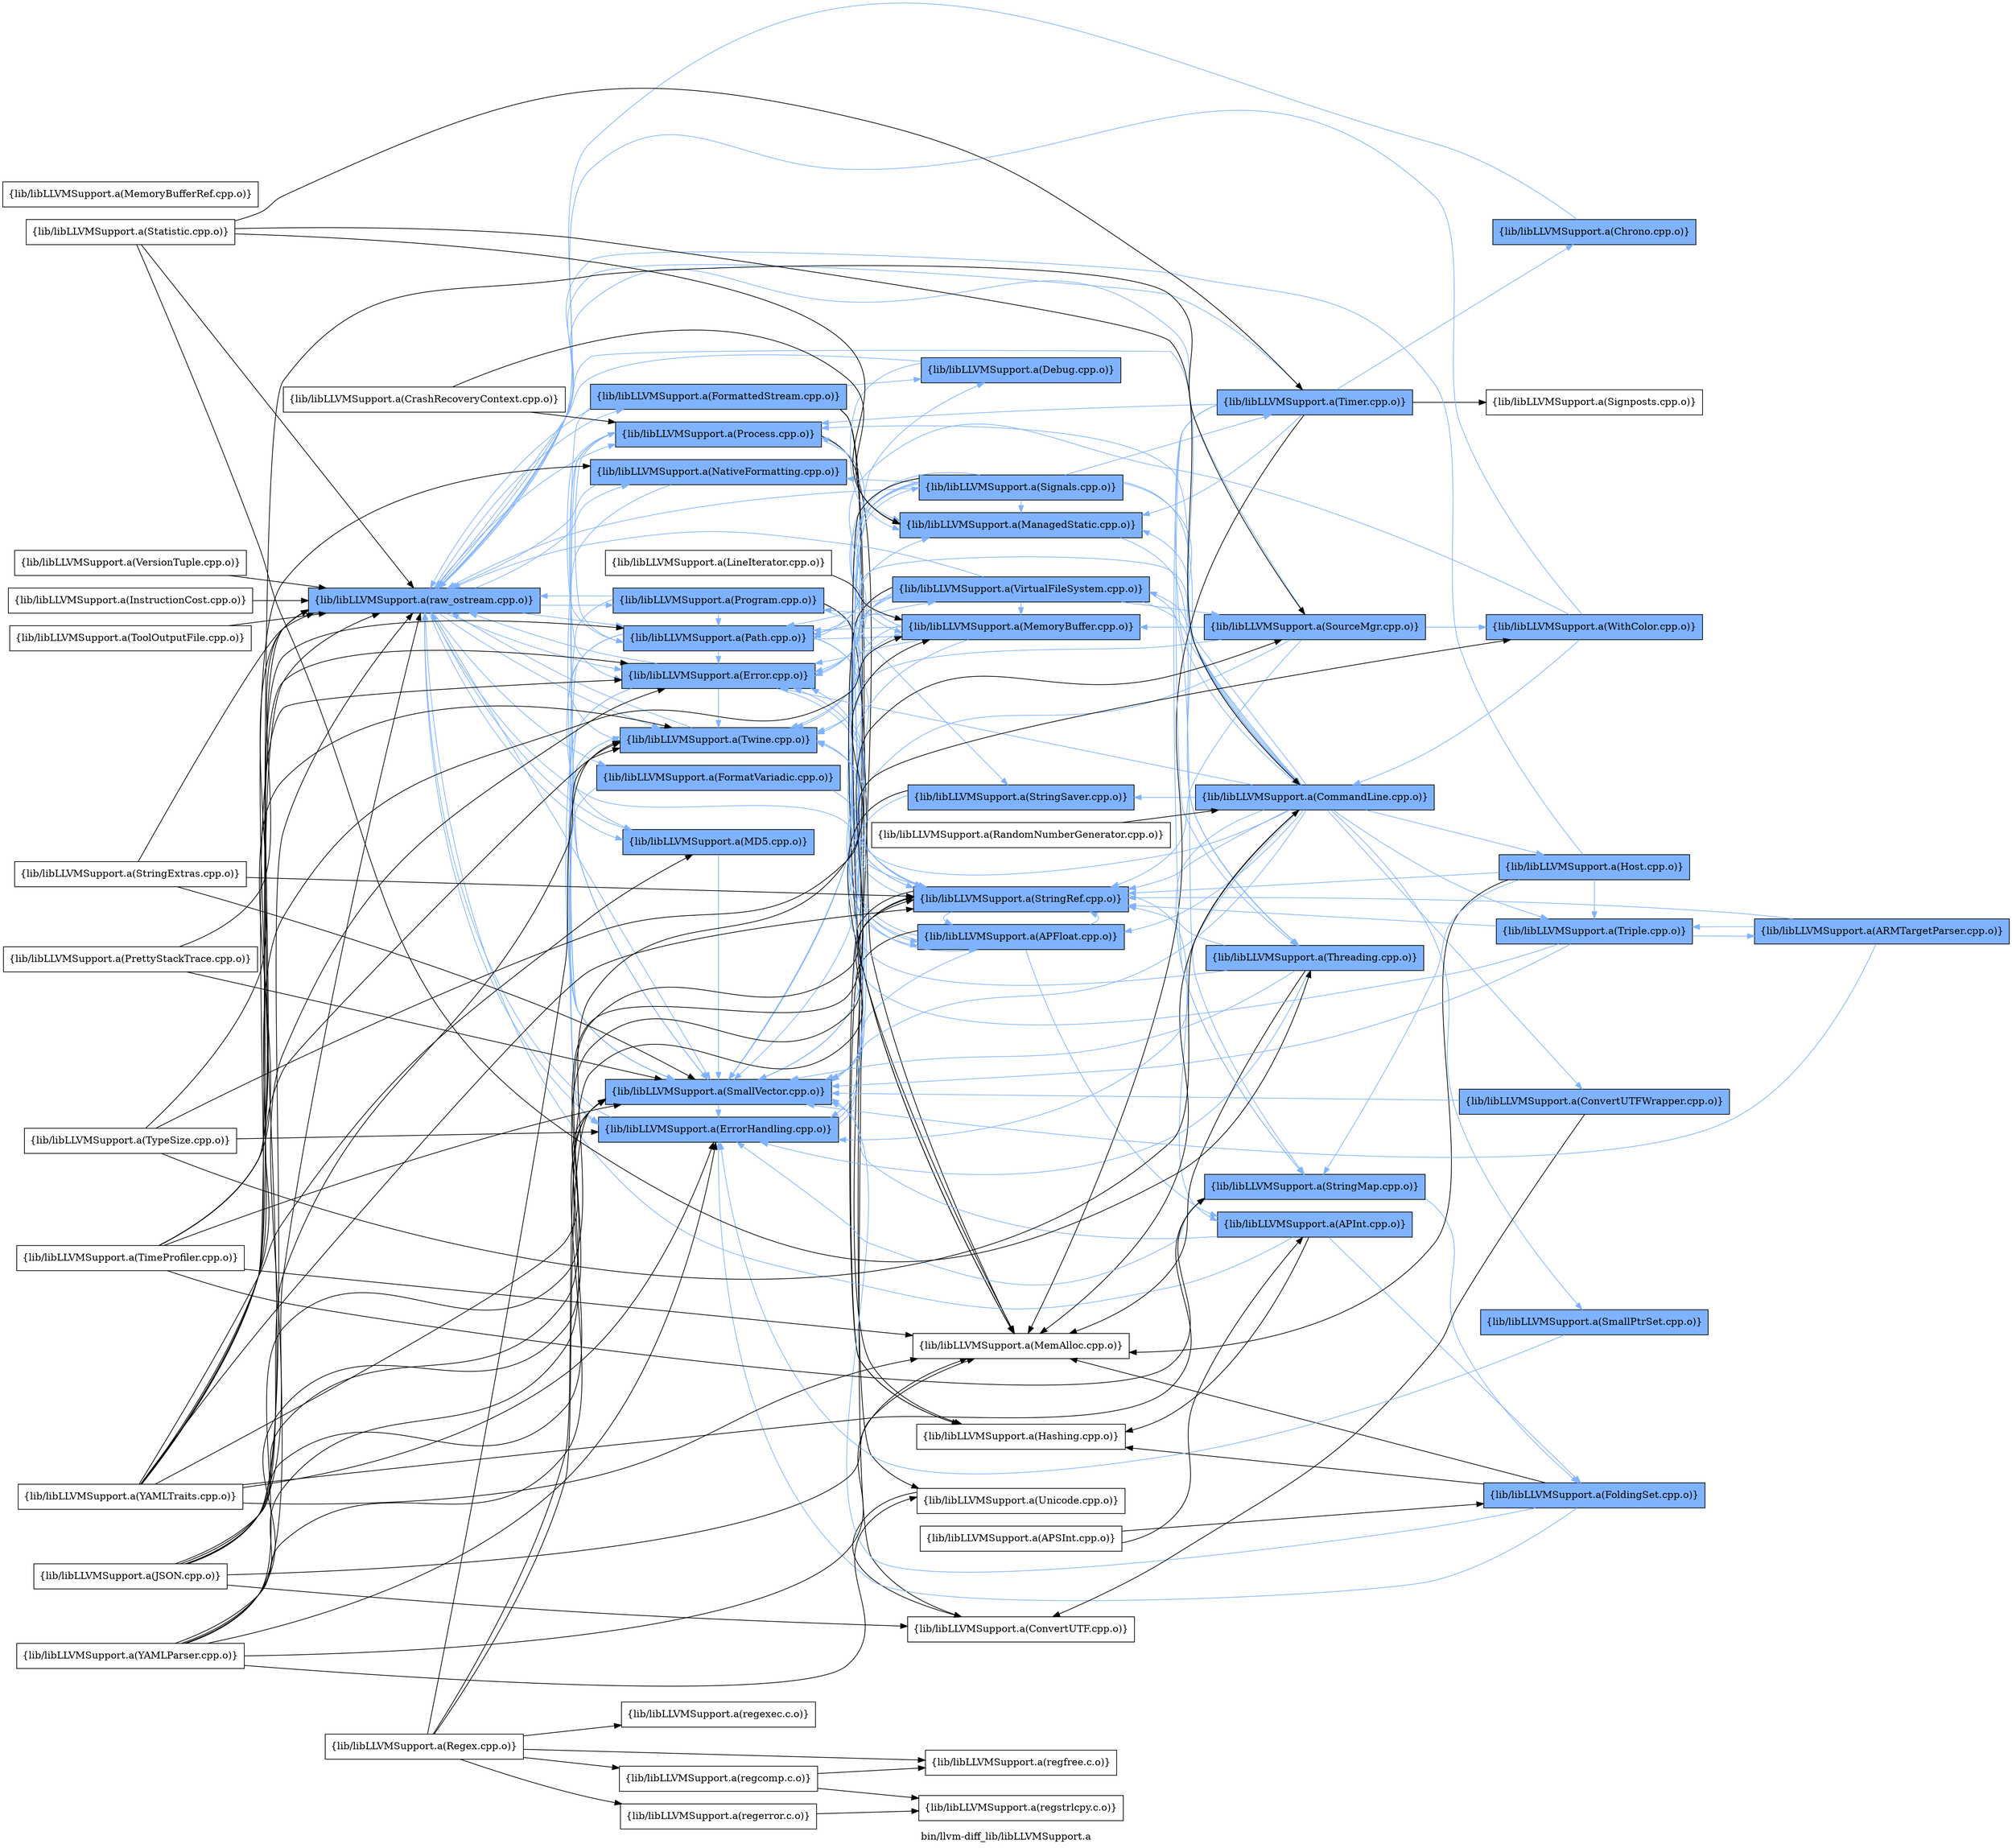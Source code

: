 digraph "bin/llvm-diff_lib/libLLVMSupport.a" {
	label="bin/llvm-diff_lib/libLLVMSupport.a";
	rankdir=LR;
	{ rank=same; Node0x5591b7a3f498;  }
	{ rank=same; Node0x5591b7a3e728; Node0x5591b7a3e138; Node0x5591b7a3cce8; Node0x5591b7a3f588; Node0x5591b7a3e688; Node0x5591b7a3e1d8; Node0x5591b7a3edb8; Node0x5591b7a3fa38; Node0x5591b7a3d148; Node0x5591b7a3df08; Node0x5591b7a3f3a8;  }
	{ rank=same; Node0x5591b7a3b208; Node0x5591b7a3b7a8; Node0x5591b7a3f9e8; Node0x5591b7a3ca68; Node0x5591b7a3c0b8; Node0x5591b7a3b1b8; Node0x5591b7a3cfb8; Node0x5591b7a3d968; Node0x5591b7a3d558; Node0x5591b7a3c928; Node0x5591b7a3b028; Node0x5591b7a3d828;  }
	{ rank=same; Node0x5591b7a3f308; Node0x5591b7a3ed18; Node0x5591b7a3ce78; Node0x5591b7a3daa8; Node0x5591b7a3c298; Node0x5591b7a3bbb8;  }
	{ rank=same; Node0x5591b7a3d508; Node0x5591b7a3dc88; Node0x5591b7a3e818; Node0x5591b7a3b5c8; Node0x5591b7a3f858; Node0x5591b7a3ea98; Node0x5591b7a3eb88; Node0x5591b7a3ebd8;  }
	{ rank=same; Node0x5591b7a3f498;  }
	{ rank=same; Node0x5591b7a3e728; Node0x5591b7a3e138; Node0x5591b7a3cce8; Node0x5591b7a3f588; Node0x5591b7a3e688; Node0x5591b7a3e1d8; Node0x5591b7a3edb8; Node0x5591b7a3fa38; Node0x5591b7a3d148; Node0x5591b7a3df08; Node0x5591b7a3f3a8;  }
	{ rank=same; Node0x5591b7a3b208; Node0x5591b7a3b7a8; Node0x5591b7a3f9e8; Node0x5591b7a3ca68; Node0x5591b7a3c0b8; Node0x5591b7a3b1b8; Node0x5591b7a3cfb8; Node0x5591b7a3d968; Node0x5591b7a3d558; Node0x5591b7a3c928; Node0x5591b7a3b028; Node0x5591b7a3d828;  }
	{ rank=same; Node0x5591b7a3f308; Node0x5591b7a3ed18; Node0x5591b7a3ce78; Node0x5591b7a3daa8; Node0x5591b7a3c298; Node0x5591b7a3bbb8;  }
	{ rank=same; Node0x5591b7a3d508; Node0x5591b7a3dc88; Node0x5591b7a3e818; Node0x5591b7a3b5c8; Node0x5591b7a3f858; Node0x5591b7a3ea98; Node0x5591b7a3eb88; Node0x5591b7a3ebd8;  }

	Node0x5591b7a3f498 [shape=record,shape=box,group=1,style=filled,fillcolor="0.600000 0.5 1",label="{lib/libLLVMSupport.a(raw_ostream.cpp.o)}"];
	Node0x5591b7a3f498 -> Node0x5591b7a3e728[color="0.600000 0.5 1"];
	Node0x5591b7a3f498 -> Node0x5591b7a3e138[color="0.600000 0.5 1"];
	Node0x5591b7a3f498 -> Node0x5591b7a3cce8[color="0.600000 0.5 1"];
	Node0x5591b7a3f498 -> Node0x5591b7a3f588[color="0.600000 0.5 1"];
	Node0x5591b7a3f498 -> Node0x5591b7a3e688[color="0.600000 0.5 1"];
	Node0x5591b7a3f498 -> Node0x5591b7a3e1d8[color="0.600000 0.5 1"];
	Node0x5591b7a3f498 -> Node0x5591b7a3edb8[color="0.600000 0.5 1"];
	Node0x5591b7a3f498 -> Node0x5591b7a3fa38[color="0.600000 0.5 1"];
	Node0x5591b7a3f498 -> Node0x5591b7a3d148[color="0.600000 0.5 1"];
	Node0x5591b7a3f498 -> Node0x5591b7a3df08[color="0.600000 0.5 1"];
	Node0x5591b7a3f498 -> Node0x5591b7a3f3a8[color="0.600000 0.5 1"];
	Node0x5591b7a3ed18 [shape=record,shape=box,group=1,style=filled,fillcolor="0.600000 0.5 1",label="{lib/libLLVMSupport.a(CommandLine.cpp.o)}"];
	Node0x5591b7a3ed18 -> Node0x5591b7a3f498[color="0.600000 0.5 1"];
	Node0x5591b7a3ed18 -> Node0x5591b7a3dc88[color="0.600000 0.5 1"];
	Node0x5591b7a3ed18 -> Node0x5591b7a3e728[color="0.600000 0.5 1"];
	Node0x5591b7a3ed18 -> Node0x5591b7a3e138[color="0.600000 0.5 1"];
	Node0x5591b7a3ed18 -> Node0x5591b7a3b208[color="0.600000 0.5 1"];
	Node0x5591b7a3ed18 -> Node0x5591b7a3e818[color="0.600000 0.5 1"];
	Node0x5591b7a3ed18 -> Node0x5591b7a3cce8[color="0.600000 0.5 1"];
	Node0x5591b7a3ed18 -> Node0x5591b7a3f588[color="0.600000 0.5 1"];
	Node0x5591b7a3ed18 -> Node0x5591b7a3b1b8[color="0.600000 0.5 1"];
	Node0x5591b7a3ed18 -> Node0x5591b7a3b028;
	Node0x5591b7a3ed18 -> Node0x5591b7a3b5c8[color="0.600000 0.5 1"];
	Node0x5591b7a3ed18 -> Node0x5591b7a3d148[color="0.600000 0.5 1"];
	Node0x5591b7a3ed18 -> Node0x5591b7a3daa8[color="0.600000 0.5 1"];
	Node0x5591b7a3ed18 -> Node0x5591b7a3d828[color="0.600000 0.5 1"];
	Node0x5591b7a3ed18 -> Node0x5591b7a3f9e8[color="0.600000 0.5 1"];
	Node0x5591b7a3ed18 -> Node0x5591b7a3f858[color="0.600000 0.5 1"];
	Node0x5591b7a3ed18 -> Node0x5591b7a3df08[color="0.600000 0.5 1"];
	Node0x5591b7a3ed18 -> Node0x5591b7a3ca68[color="0.600000 0.5 1"];
	Node0x5591b7a3b028 [shape=record,shape=box,group=0,label="{lib/libLLVMSupport.a(MemAlloc.cpp.o)}"];
	Node0x5591b7a3ce78 [shape=record,shape=box,group=1,style=filled,fillcolor="0.600000 0.5 1",label="{lib/libLLVMSupport.a(SourceMgr.cpp.o)}"];
	Node0x5591b7a3ce78 -> Node0x5591b7a3ea98[color="0.600000 0.5 1"];
	Node0x5591b7a3ce78 -> Node0x5591b7a3f498[color="0.600000 0.5 1"];
	Node0x5591b7a3ce78 -> Node0x5591b7a3b7a8[color="0.600000 0.5 1"];
	Node0x5591b7a3ce78 -> Node0x5591b7a3d148[color="0.600000 0.5 1"];
	Node0x5591b7a3ce78 -> Node0x5591b7a3f9e8[color="0.600000 0.5 1"];
	Node0x5591b7a3ce78 -> Node0x5591b7a3df08[color="0.600000 0.5 1"];
	Node0x5591b7a3cfb8 [shape=record,shape=box,group=1,style=filled,fillcolor="0.600000 0.5 1",label="{lib/libLLVMSupport.a(Debug.cpp.o)}"];
	Node0x5591b7a3cfb8 -> Node0x5591b7a3f498[color="0.600000 0.5 1"];
	Node0x5591b7a3cfb8 -> Node0x5591b7a3b1b8[color="0.600000 0.5 1"];
	Node0x5591b7a3d148 [shape=record,shape=box,group=1,style=filled,fillcolor="0.600000 0.5 1",label="{lib/libLLVMSupport.a(SmallVector.cpp.o)}"];
	Node0x5591b7a3d148 -> Node0x5591b7a3f588[color="0.600000 0.5 1"];
	Node0x5591b7a3daa8 [shape=record,shape=box,group=1,style=filled,fillcolor="0.600000 0.5 1",label="{lib/libLLVMSupport.a(StringMap.cpp.o)}"];
	Node0x5591b7a3daa8 -> Node0x5591b7a3f588[color="0.600000 0.5 1"];
	Node0x5591b7a3daa8 -> Node0x5591b7a3d508[color="0.600000 0.5 1"];
	Node0x5591b7a3df08 [shape=record,shape=box,group=1,style=filled,fillcolor="0.600000 0.5 1",label="{lib/libLLVMSupport.a(Twine.cpp.o)}"];
	Node0x5591b7a3df08 -> Node0x5591b7a3f498[color="0.600000 0.5 1"];
	Node0x5591b7a3df08 -> Node0x5591b7a3d148[color="0.600000 0.5 1"];
	Node0x5591b7a3b208 [shape=record,shape=box,group=1,style=filled,fillcolor="0.600000 0.5 1",label="{lib/libLLVMSupport.a(APFloat.cpp.o)}"];
	Node0x5591b7a3b208 -> Node0x5591b7a3f498[color="0.600000 0.5 1"];
	Node0x5591b7a3b208 -> Node0x5591b7a3f308[color="0.600000 0.5 1"];
	Node0x5591b7a3b208 -> Node0x5591b7a3cce8[color="0.600000 0.5 1"];
	Node0x5591b7a3b208 -> Node0x5591b7a3c0b8;
	Node0x5591b7a3b208 -> Node0x5591b7a3d148[color="0.600000 0.5 1"];
	Node0x5591b7a3b208 -> Node0x5591b7a3f9e8[color="0.600000 0.5 1"];
	Node0x5591b7a3f308 [shape=record,shape=box,group=1,style=filled,fillcolor="0.600000 0.5 1",label="{lib/libLLVMSupport.a(APInt.cpp.o)}"];
	Node0x5591b7a3f308 -> Node0x5591b7a3f498[color="0.600000 0.5 1"];
	Node0x5591b7a3f308 -> Node0x5591b7a3d508[color="0.600000 0.5 1"];
	Node0x5591b7a3f308 -> Node0x5591b7a3c0b8;
	Node0x5591b7a3f308 -> Node0x5591b7a3d148[color="0.600000 0.5 1"];
	Node0x5591b7a3e688 [shape=record,shape=box,group=1,style=filled,fillcolor="0.600000 0.5 1",label="{lib/libLLVMSupport.a(FormattedStream.cpp.o)}"];
	Node0x5591b7a3e688 -> Node0x5591b7a3f498[color="0.600000 0.5 1"];
	Node0x5591b7a3e688 -> Node0x5591b7a3d558;
	Node0x5591b7a3e688 -> Node0x5591b7a3cfb8[color="0.600000 0.5 1"];
	Node0x5591b7a3e688 -> Node0x5591b7a3d148[color="0.600000 0.5 1"];
	Node0x5591b7a3e688 -> Node0x5591b7a3c928;
	Node0x5591b7a3edb8 [shape=record,shape=box,group=1,style=filled,fillcolor="0.600000 0.5 1",label="{lib/libLLVMSupport.a(MD5.cpp.o)}"];
	Node0x5591b7a3edb8 -> Node0x5591b7a3f498[color="0.600000 0.5 1"];
	Node0x5591b7a3edb8 -> Node0x5591b7a3d148[color="0.600000 0.5 1"];
	Node0x5591b7a3e778 [shape=record,shape=box,group=0,label="{lib/libLLVMSupport.a(StringExtras.cpp.o)}"];
	Node0x5591b7a3e778 -> Node0x5591b7a3f498;
	Node0x5591b7a3e778 -> Node0x5591b7a3d148;
	Node0x5591b7a3e778 -> Node0x5591b7a3f9e8;
	Node0x5591b7a3f9e8 [shape=record,shape=box,group=1,style=filled,fillcolor="0.600000 0.5 1",label="{lib/libLLVMSupport.a(StringRef.cpp.o)}"];
	Node0x5591b7a3f9e8 -> Node0x5591b7a3b208[color="0.600000 0.5 1"];
	Node0x5591b7a3f9e8 -> Node0x5591b7a3f308[color="0.600000 0.5 1"];
	Node0x5591b7a3f9e8 -> Node0x5591b7a3cce8[color="0.600000 0.5 1"];
	Node0x5591b7a3f9e8 -> Node0x5591b7a3c0b8;
	Node0x5591b7a3f9e8 -> Node0x5591b7a3d148[color="0.600000 0.5 1"];
	Node0x5591b7a3d508 [shape=record,shape=box,group=1,style=filled,fillcolor="0.600000 0.5 1",label="{lib/libLLVMSupport.a(FoldingSet.cpp.o)}"];
	Node0x5591b7a3d508 -> Node0x5591b7a3f588[color="0.600000 0.5 1"];
	Node0x5591b7a3d508 -> Node0x5591b7a3c0b8;
	Node0x5591b7a3d508 -> Node0x5591b7a3b028;
	Node0x5591b7a3d508 -> Node0x5591b7a3d148[color="0.600000 0.5 1"];
	Node0x5591b7a3b5c8 [shape=record,shape=box,group=1,style=filled,fillcolor="0.600000 0.5 1",label="{lib/libLLVMSupport.a(SmallPtrSet.cpp.o)}"];
	Node0x5591b7a3b5c8 -> Node0x5591b7a3f588[color="0.600000 0.5 1"];
	Node0x5591b7a3c0b8 [shape=record,shape=box,group=0,label="{lib/libLLVMSupport.a(Hashing.cpp.o)}"];
	Node0x5591b7a3e6d8 [shape=record,shape=box,group=0,label="{lib/libLLVMSupport.a(TypeSize.cpp.o)}"];
	Node0x5591b7a3e6d8 -> Node0x5591b7a3ea98;
	Node0x5591b7a3e6d8 -> Node0x5591b7a3f498;
	Node0x5591b7a3e6d8 -> Node0x5591b7a3ed18;
	Node0x5591b7a3e6d8 -> Node0x5591b7a3f588;
	Node0x5591b7a3cce8 [shape=record,shape=box,group=1,style=filled,fillcolor="0.600000 0.5 1",label="{lib/libLLVMSupport.a(Error.cpp.o)}"];
	Node0x5591b7a3cce8 -> Node0x5591b7a3f498[color="0.600000 0.5 1"];
	Node0x5591b7a3cce8 -> Node0x5591b7a3b208[color="0.600000 0.5 1"];
	Node0x5591b7a3cce8 -> Node0x5591b7a3f588[color="0.600000 0.5 1"];
	Node0x5591b7a3cce8 -> Node0x5591b7a3b1b8[color="0.600000 0.5 1"];
	Node0x5591b7a3cce8 -> Node0x5591b7a3d148[color="0.600000 0.5 1"];
	Node0x5591b7a3cce8 -> Node0x5591b7a3df08[color="0.600000 0.5 1"];
	Node0x5591b7a3f588 [shape=record,shape=box,group=1,style=filled,fillcolor="0.600000 0.5 1",label="{lib/libLLVMSupport.a(ErrorHandling.cpp.o)}"];
	Node0x5591b7a3f588 -> Node0x5591b7a3f498[color="0.600000 0.5 1"];
	Node0x5591b7a3f588 -> Node0x5591b7a3cfb8[color="0.600000 0.5 1"];
	Node0x5591b7a3f588 -> Node0x5591b7a3df08[color="0.600000 0.5 1"];
	Node0x5591b7a3f588 -> Node0x5591b7a3d968[color="0.600000 0.5 1"];
	Node0x5591b7a3d828 [shape=record,shape=box,group=1,style=filled,fillcolor="0.600000 0.5 1",label="{lib/libLLVMSupport.a(StringSaver.cpp.o)}"];
	Node0x5591b7a3d828 -> Node0x5591b7a3b028;
	Node0x5591b7a3d828 -> Node0x5591b7a3d148[color="0.600000 0.5 1"];
	Node0x5591b7a3d828 -> Node0x5591b7a3f9e8[color="0.600000 0.5 1"];
	Node0x5591b7a3f858 [shape=record,shape=box,group=1,style=filled,fillcolor="0.600000 0.5 1",label="{lib/libLLVMSupport.a(Triple.cpp.o)}"];
	Node0x5591b7a3f858 -> Node0x5591b7a3d148[color="0.600000 0.5 1"];
	Node0x5591b7a3f858 -> Node0x5591b7a3f9e8[color="0.600000 0.5 1"];
	Node0x5591b7a3f858 -> Node0x5591b7a3d7d8[color="0.600000 0.5 1"];
	Node0x5591b7a3f858 -> Node0x5591b7a3df08[color="0.600000 0.5 1"];
	Node0x5591b7a3b848 [shape=record,shape=box,group=0,label="{lib/libLLVMSupport.a(Regex.cpp.o)}"];
	Node0x5591b7a3b848 -> Node0x5591b7a3b078;
	Node0x5591b7a3b848 -> Node0x5591b7a3bca8;
	Node0x5591b7a3b848 -> Node0x5591b7a3c978;
	Node0x5591b7a3b848 -> Node0x5591b7a3c158;
	Node0x5591b7a3b848 -> Node0x5591b7a3d148;
	Node0x5591b7a3b848 -> Node0x5591b7a3f9e8;
	Node0x5591b7a3b848 -> Node0x5591b7a3df08;
	Node0x5591b7a3e728 [shape=record,shape=box,group=1,style=filled,fillcolor="0.600000 0.5 1",label="{lib/libLLVMSupport.a(Path.cpp.o)}"];
	Node0x5591b7a3e728 -> Node0x5591b7a3e138[color="0.600000 0.5 1"];
	Node0x5591b7a3e728 -> Node0x5591b7a3b208[color="0.600000 0.5 1"];
	Node0x5591b7a3e728 -> Node0x5591b7a3cce8[color="0.600000 0.5 1"];
	Node0x5591b7a3e728 -> Node0x5591b7a3b7a8[color="0.600000 0.5 1"];
	Node0x5591b7a3e728 -> Node0x5591b7a3edb8[color="0.600000 0.5 1"];
	Node0x5591b7a3e728 -> Node0x5591b7a3d148[color="0.600000 0.5 1"];
	Node0x5591b7a3e728 -> Node0x5591b7a3f9e8[color="0.600000 0.5 1"];
	Node0x5591b7a3e728 -> Node0x5591b7a3df08[color="0.600000 0.5 1"];
	Node0x5591b7a3e728 -> Node0x5591b7a3ca68[color="0.600000 0.5 1"];
	Node0x5591b7a3b1b8 [shape=record,shape=box,group=1,style=filled,fillcolor="0.600000 0.5 1",label="{lib/libLLVMSupport.a(ManagedStatic.cpp.o)}"];
	Node0x5591b7a3b1b8 -> Node0x5591b7a3c298[color="0.600000 0.5 1"];
	Node0x5591b7a3b7a8 [shape=record,shape=box,group=1,style=filled,fillcolor="0.600000 0.5 1",label="{lib/libLLVMSupport.a(MemoryBuffer.cpp.o)}"];
	Node0x5591b7a3b7a8 -> Node0x5591b7a3e728[color="0.600000 0.5 1"];
	Node0x5591b7a3b7a8 -> Node0x5591b7a3e138[color="0.600000 0.5 1"];
	Node0x5591b7a3b7a8 -> Node0x5591b7a3b208[color="0.600000 0.5 1"];
	Node0x5591b7a3b7a8 -> Node0x5591b7a3cce8[color="0.600000 0.5 1"];
	Node0x5591b7a3b7a8 -> Node0x5591b7a3d148[color="0.600000 0.5 1"];
	Node0x5591b7a3b7a8 -> Node0x5591b7a3df08[color="0.600000 0.5 1"];
	Node0x5591b7a3b7a8 -> Node0x5591b7a3f3a8[color="0.600000 0.5 1"];
	Node0x5591b7a3bbb8 [shape=record,shape=box,group=1,style=filled,fillcolor="0.600000 0.5 1",label="{lib/libLLVMSupport.a(Timer.cpp.o)}"];
	Node0x5591b7a3bbb8 -> Node0x5591b7a3f498[color="0.600000 0.5 1"];
	Node0x5591b7a3bbb8 -> Node0x5591b7a3e138[color="0.600000 0.5 1"];
	Node0x5591b7a3bbb8 -> Node0x5591b7a3eb88[color="0.600000 0.5 1"];
	Node0x5591b7a3bbb8 -> Node0x5591b7a3ed18[color="0.600000 0.5 1"];
	Node0x5591b7a3bbb8 -> Node0x5591b7a3b1b8[color="0.600000 0.5 1"];
	Node0x5591b7a3bbb8 -> Node0x5591b7a3b028;
	Node0x5591b7a3bbb8 -> Node0x5591b7a3daa8[color="0.600000 0.5 1"];
	Node0x5591b7a3bbb8 -> Node0x5591b7a3ebd8;
	Node0x5591b7a3bbb8 -> Node0x5591b7a3c298[color="0.600000 0.5 1"];
	Node0x5591b7a3fa38 [shape=record,shape=box,group=1,style=filled,fillcolor="0.600000 0.5 1",label="{lib/libLLVMSupport.a(NativeFormatting.cpp.o)}"];
	Node0x5591b7a3fa38 -> Node0x5591b7a3f498[color="0.600000 0.5 1"];
	Node0x5591b7a3fa38 -> Node0x5591b7a3d148[color="0.600000 0.5 1"];
	Node0x5591b7a3c298 [shape=record,shape=box,group=1,style=filled,fillcolor="0.600000 0.5 1",label="{lib/libLLVMSupport.a(Threading.cpp.o)}"];
	Node0x5591b7a3c298 -> Node0x5591b7a3f588[color="0.600000 0.5 1"];
	Node0x5591b7a3c298 -> Node0x5591b7a3b028;
	Node0x5591b7a3c298 -> Node0x5591b7a3d148[color="0.600000 0.5 1"];
	Node0x5591b7a3c298 -> Node0x5591b7a3f9e8[color="0.600000 0.5 1"];
	Node0x5591b7a3c298 -> Node0x5591b7a3df08[color="0.600000 0.5 1"];
	Node0x5591b7a3eb88 [shape=record,shape=box,group=1,style=filled,fillcolor="0.600000 0.5 1",label="{lib/libLLVMSupport.a(Chrono.cpp.o)}"];
	Node0x5591b7a3eb88 -> Node0x5591b7a3f498[color="0.600000 0.5 1"];
	Node0x5591b7a3dc88 [shape=record,shape=box,group=1,style=filled,fillcolor="0.600000 0.5 1",label="{lib/libLLVMSupport.a(Host.cpp.o)}"];
	Node0x5591b7a3dc88 -> Node0x5591b7a3f498[color="0.600000 0.5 1"];
	Node0x5591b7a3dc88 -> Node0x5591b7a3b028;
	Node0x5591b7a3dc88 -> Node0x5591b7a3daa8[color="0.600000 0.5 1"];
	Node0x5591b7a3dc88 -> Node0x5591b7a3f9e8[color="0.600000 0.5 1"];
	Node0x5591b7a3dc88 -> Node0x5591b7a3f858[color="0.600000 0.5 1"];
	Node0x5591b7a3e138 [shape=record,shape=box,group=1,style=filled,fillcolor="0.600000 0.5 1",label="{lib/libLLVMSupport.a(Process.cpp.o)}"];
	Node0x5591b7a3e138 -> Node0x5591b7a3e728[color="0.600000 0.5 1"];
	Node0x5591b7a3e138 -> Node0x5591b7a3cce8[color="0.600000 0.5 1"];
	Node0x5591b7a3e138 -> Node0x5591b7a3c0b8;
	Node0x5591b7a3e138 -> Node0x5591b7a3b1b8[color="0.600000 0.5 1"];
	Node0x5591b7a3e138 -> Node0x5591b7a3d148[color="0.600000 0.5 1"];
	Node0x5591b7a3e818 [shape=record,shape=box,group=1,style=filled,fillcolor="0.600000 0.5 1",label="{lib/libLLVMSupport.a(ConvertUTFWrapper.cpp.o)}"];
	Node0x5591b7a3e818 -> Node0x5591b7a3d558;
	Node0x5591b7a3e818 -> Node0x5591b7a3d148[color="0.600000 0.5 1"];
	Node0x5591b7a3ca68 [shape=record,shape=box,group=1,style=filled,fillcolor="0.600000 0.5 1",label="{lib/libLLVMSupport.a(VirtualFileSystem.cpp.o)}"];
	Node0x5591b7a3ca68 -> Node0x5591b7a3f498[color="0.600000 0.5 1"];
	Node0x5591b7a3ca68 -> Node0x5591b7a3e728[color="0.600000 0.5 1"];
	Node0x5591b7a3ca68 -> Node0x5591b7a3b208[color="0.600000 0.5 1"];
	Node0x5591b7a3ca68 -> Node0x5591b7a3ed18[color="0.600000 0.5 1"];
	Node0x5591b7a3ca68 -> Node0x5591b7a3cce8[color="0.600000 0.5 1"];
	Node0x5591b7a3ca68 -> Node0x5591b7a3b028;
	Node0x5591b7a3ca68 -> Node0x5591b7a3b7a8[color="0.600000 0.5 1"];
	Node0x5591b7a3ca68 -> Node0x5591b7a3d148[color="0.600000 0.5 1"];
	Node0x5591b7a3ca68 -> Node0x5591b7a3ce78[color="0.600000 0.5 1"];
	Node0x5591b7a3ca68 -> Node0x5591b7a3daa8[color="0.600000 0.5 1"];
	Node0x5591b7a3ca68 -> Node0x5591b7a3f9e8[color="0.600000 0.5 1"];
	Node0x5591b7a3ca68 -> Node0x5591b7a3df08[color="0.600000 0.5 1"];
	Node0x5591b7a3d558 [shape=record,shape=box,group=0,label="{lib/libLLVMSupport.a(ConvertUTF.cpp.o)}"];
	Node0x5591b7a3d968 [shape=record,shape=box,group=1,style=filled,fillcolor="0.600000 0.5 1",label="{lib/libLLVMSupport.a(Signals.cpp.o)}"];
	Node0x5591b7a3d968 -> Node0x5591b7a3f498[color="0.600000 0.5 1"];
	Node0x5591b7a3d968 -> Node0x5591b7a3e728[color="0.600000 0.5 1"];
	Node0x5591b7a3d968 -> Node0x5591b7a3ed18[color="0.600000 0.5 1"];
	Node0x5591b7a3d968 -> Node0x5591b7a3f588[color="0.600000 0.5 1"];
	Node0x5591b7a3d968 -> Node0x5591b7a3b1b8[color="0.600000 0.5 1"];
	Node0x5591b7a3d968 -> Node0x5591b7a3b028;
	Node0x5591b7a3d968 -> Node0x5591b7a3b7a8[color="0.600000 0.5 1"];
	Node0x5591b7a3d968 -> Node0x5591b7a3fa38[color="0.600000 0.5 1"];
	Node0x5591b7a3d968 -> Node0x5591b7a3d148[color="0.600000 0.5 1"];
	Node0x5591b7a3d968 -> Node0x5591b7a3f9e8[color="0.600000 0.5 1"];
	Node0x5591b7a3d968 -> Node0x5591b7a3bbb8[color="0.600000 0.5 1"];
	Node0x5591b7a3d968 -> Node0x5591b7a3df08[color="0.600000 0.5 1"];
	Node0x5591b7a3d968 -> Node0x5591b7a3c298[color="0.600000 0.5 1"];
	Node0x5591b7a3c928 [shape=record,shape=box,group=0,label="{lib/libLLVMSupport.a(Unicode.cpp.o)}"];
	Node0x5591b7a3c928 -> Node0x5591b7a3d558;
	Node0x5591b7a3e1d8 [shape=record,shape=box,group=1,style=filled,fillcolor="0.600000 0.5 1",label="{lib/libLLVMSupport.a(FormatVariadic.cpp.o)}"];
	Node0x5591b7a3e1d8 -> Node0x5591b7a3d148[color="0.600000 0.5 1"];
	Node0x5591b7a3e1d8 -> Node0x5591b7a3f9e8[color="0.600000 0.5 1"];
	Node0x5591b7a3d198 [shape=record,shape=box,group=0,label="{lib/libLLVMSupport.a(InstructionCost.cpp.o)}"];
	Node0x5591b7a3d198 -> Node0x5591b7a3f498;
	Node0x5591b7a3f3a8 [shape=record,shape=box,group=1,style=filled,fillcolor="0.600000 0.5 1",label="{lib/libLLVMSupport.a(Program.cpp.o)}"];
	Node0x5591b7a3f3a8 -> Node0x5591b7a3f498[color="0.600000 0.5 1"];
	Node0x5591b7a3f3a8 -> Node0x5591b7a3e728[color="0.600000 0.5 1"];
	Node0x5591b7a3f3a8 -> Node0x5591b7a3b028;
	Node0x5591b7a3f3a8 -> Node0x5591b7a3d148[color="0.600000 0.5 1"];
	Node0x5591b7a3f3a8 -> Node0x5591b7a3d828[color="0.600000 0.5 1"];
	Node0x5591b7a3f3a8 -> Node0x5591b7a3f9e8[color="0.600000 0.5 1"];
	Node0x5591b7a3ea48 [shape=record,shape=box,group=0,label="{lib/libLLVMSupport.a(PrettyStackTrace.cpp.o)}"];
	Node0x5591b7a3ea48 -> Node0x5591b7a3f498;
	Node0x5591b7a3ea48 -> Node0x5591b7a3d148;
	Node0x5591b7a3bb68 [shape=record,shape=box,group=0,label="{lib/libLLVMSupport.a(RandomNumberGenerator.cpp.o)}"];
	Node0x5591b7a3bb68 -> Node0x5591b7a3ed18;
	Node0x5591b7a3b078 [shape=record,shape=box,group=0,label="{lib/libLLVMSupport.a(regcomp.c.o)}"];
	Node0x5591b7a3b078 -> Node0x5591b7a3c158;
	Node0x5591b7a3b078 -> Node0x5591b7a3cdd8;
	Node0x5591b7a3bca8 [shape=record,shape=box,group=0,label="{lib/libLLVMSupport.a(regerror.c.o)}"];
	Node0x5591b7a3bca8 -> Node0x5591b7a3cdd8;
	Node0x5591b7a3c978 [shape=record,shape=box,group=0,label="{lib/libLLVMSupport.a(regexec.c.o)}"];
	Node0x5591b7a3c158 [shape=record,shape=box,group=0,label="{lib/libLLVMSupport.a(regfree.c.o)}"];
	Node0x5591b7a3ea98 [shape=record,shape=box,group=1,style=filled,fillcolor="0.600000 0.5 1",label="{lib/libLLVMSupport.a(WithColor.cpp.o)}"];
	Node0x5591b7a3ea98 -> Node0x5591b7a3f498[color="0.600000 0.5 1"];
	Node0x5591b7a3ea98 -> Node0x5591b7a3ed18[color="0.600000 0.5 1"];
	Node0x5591b7a3ea98 -> Node0x5591b7a3cce8[color="0.600000 0.5 1"];
	Node0x5591b7a3c108 [shape=record,shape=box,group=0,label="{lib/libLLVMSupport.a(Statistic.cpp.o)}"];
	Node0x5591b7a3c108 -> Node0x5591b7a3f498;
	Node0x5591b7a3c108 -> Node0x5591b7a3ed18;
	Node0x5591b7a3c108 -> Node0x5591b7a3b1b8;
	Node0x5591b7a3c108 -> Node0x5591b7a3bbb8;
	Node0x5591b7a3c108 -> Node0x5591b7a3c298;
	Node0x5591b7a3ac68 [shape=record,shape=box,group=0,label="{lib/libLLVMSupport.a(TimeProfiler.cpp.o)}"];
	Node0x5591b7a3ac68 -> Node0x5591b7a3f498;
	Node0x5591b7a3ac68 -> Node0x5591b7a3e728;
	Node0x5591b7a3ac68 -> Node0x5591b7a3cce8;
	Node0x5591b7a3ac68 -> Node0x5591b7a3b028;
	Node0x5591b7a3ac68 -> Node0x5591b7a3d148;
	Node0x5591b7a3ac68 -> Node0x5591b7a3daa8;
	Node0x5591b7a3ac68 -> Node0x5591b7a3df08;
	Node0x5591b7a3b3e8 [shape=record,shape=box,group=0,label="{lib/libLLVMSupport.a(JSON.cpp.o)}"];
	Node0x5591b7a3b3e8 -> Node0x5591b7a3f498;
	Node0x5591b7a3b3e8 -> Node0x5591b7a3d558;
	Node0x5591b7a3b3e8 -> Node0x5591b7a3cce8;
	Node0x5591b7a3b3e8 -> Node0x5591b7a3b028;
	Node0x5591b7a3b3e8 -> Node0x5591b7a3fa38;
	Node0x5591b7a3b3e8 -> Node0x5591b7a3d148;
	Node0x5591b7a3b3e8 -> Node0x5591b7a3f9e8;
	Node0x5591b7a3b3e8 -> Node0x5591b7a3df08;
	Node0x5591b7a3ebd8 [shape=record,shape=box,group=0,label="{lib/libLLVMSupport.a(Signposts.cpp.o)}"];
	Node0x5591b7a3f0d8 [shape=record,shape=box,group=0,label="{lib/libLLVMSupport.a(ToolOutputFile.cpp.o)}"];
	Node0x5591b7a3f0d8 -> Node0x5591b7a3f498;
	Node0x5591b7a3d7d8 [shape=record,shape=box,group=1,style=filled,fillcolor="0.600000 0.5 1",label="{lib/libLLVMSupport.a(ARMTargetParser.cpp.o)}"];
	Node0x5591b7a3d7d8 -> Node0x5591b7a3d148[color="0.600000 0.5 1"];
	Node0x5591b7a3d7d8 -> Node0x5591b7a3f9e8[color="0.600000 0.5 1"];
	Node0x5591b7a3d7d8 -> Node0x5591b7a3f858[color="0.600000 0.5 1"];
	Node0x5591b7a3fbc8 [shape=record,shape=box,group=0,label="{lib/libLLVMSupport.a(YAMLParser.cpp.o)}"];
	Node0x5591b7a3fbc8 -> Node0x5591b7a3f498;
	Node0x5591b7a3fbc8 -> Node0x5591b7a3f588;
	Node0x5591b7a3fbc8 -> Node0x5591b7a3b028;
	Node0x5591b7a3fbc8 -> Node0x5591b7a3b7a8;
	Node0x5591b7a3fbc8 -> Node0x5591b7a3d148;
	Node0x5591b7a3fbc8 -> Node0x5591b7a3ce78;
	Node0x5591b7a3fbc8 -> Node0x5591b7a3f9e8;
	Node0x5591b7a3fbc8 -> Node0x5591b7a3c928;
	Node0x5591b7a3cdd8 [shape=record,shape=box,group=0,label="{lib/libLLVMSupport.a(regstrlcpy.c.o)}"];
	Node0x5591b7a3f178 [shape=record,shape=box,group=0,label="{lib/libLLVMSupport.a(CrashRecoveryContext.cpp.o)}"];
	Node0x5591b7a3f178 -> Node0x5591b7a3e138;
	Node0x5591b7a3f178 -> Node0x5591b7a3b1b8;
	Node0x5591b7a3b938 [shape=record,shape=box,group=0,label="{lib/libLLVMSupport.a(APSInt.cpp.o)}"];
	Node0x5591b7a3b938 -> Node0x5591b7a3f308;
	Node0x5591b7a3b938 -> Node0x5591b7a3d508;
	Node0x5591b7a3b2a8 [shape=record,shape=box,group=0,label="{lib/libLLVMSupport.a(MemoryBufferRef.cpp.o)}"];
	Node0x5591b7a3db48 [shape=record,shape=box,group=0,label="{lib/libLLVMSupport.a(YAMLTraits.cpp.o)}"];
	Node0x5591b7a3db48 -> Node0x5591b7a3f498;
	Node0x5591b7a3db48 -> Node0x5591b7a3cce8;
	Node0x5591b7a3db48 -> Node0x5591b7a3f588;
	Node0x5591b7a3db48 -> Node0x5591b7a3b028;
	Node0x5591b7a3db48 -> Node0x5591b7a3b7a8;
	Node0x5591b7a3db48 -> Node0x5591b7a3edb8;
	Node0x5591b7a3db48 -> Node0x5591b7a3d148;
	Node0x5591b7a3db48 -> Node0x5591b7a3ce78;
	Node0x5591b7a3db48 -> Node0x5591b7a3daa8;
	Node0x5591b7a3db48 -> Node0x5591b7a3f9e8;
	Node0x5591b7a3db48 -> Node0x5591b7a3df08;
	Node0x5591b7a3e7c8 [shape=record,shape=box,group=0,label="{lib/libLLVMSupport.a(LineIterator.cpp.o)}"];
	Node0x5591b7a3e7c8 -> Node0x5591b7a3b7a8;
	Node0x5591b7a3eea8 [shape=record,shape=box,group=0,label="{lib/libLLVMSupport.a(VersionTuple.cpp.o)}"];
	Node0x5591b7a3eea8 -> Node0x5591b7a3f498;
}
